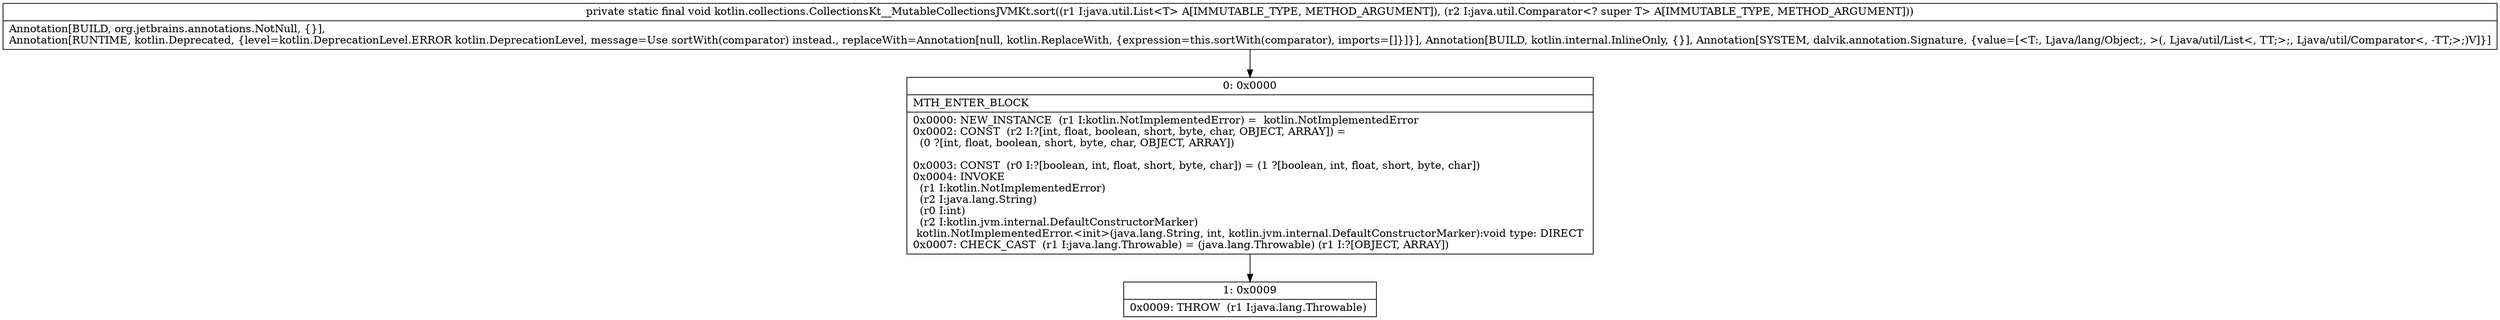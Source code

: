 digraph "CFG forkotlin.collections.CollectionsKt__MutableCollectionsJVMKt.sort(Ljava\/util\/List;Ljava\/util\/Comparator;)V" {
Node_0 [shape=record,label="{0\:\ 0x0000|MTH_ENTER_BLOCK\l|0x0000: NEW_INSTANCE  (r1 I:kotlin.NotImplementedError) =  kotlin.NotImplementedError \l0x0002: CONST  (r2 I:?[int, float, boolean, short, byte, char, OBJECT, ARRAY]) = \l  (0 ?[int, float, boolean, short, byte, char, OBJECT, ARRAY])\l \l0x0003: CONST  (r0 I:?[boolean, int, float, short, byte, char]) = (1 ?[boolean, int, float, short, byte, char]) \l0x0004: INVOKE  \l  (r1 I:kotlin.NotImplementedError)\l  (r2 I:java.lang.String)\l  (r0 I:int)\l  (r2 I:kotlin.jvm.internal.DefaultConstructorMarker)\l kotlin.NotImplementedError.\<init\>(java.lang.String, int, kotlin.jvm.internal.DefaultConstructorMarker):void type: DIRECT \l0x0007: CHECK_CAST  (r1 I:java.lang.Throwable) = (java.lang.Throwable) (r1 I:?[OBJECT, ARRAY]) \l}"];
Node_1 [shape=record,label="{1\:\ 0x0009|0x0009: THROW  (r1 I:java.lang.Throwable) \l}"];
MethodNode[shape=record,label="{private static final void kotlin.collections.CollectionsKt__MutableCollectionsJVMKt.sort((r1 I:java.util.List\<T\> A[IMMUTABLE_TYPE, METHOD_ARGUMENT]), (r2 I:java.util.Comparator\<? super T\> A[IMMUTABLE_TYPE, METHOD_ARGUMENT]))  | Annotation[BUILD, org.jetbrains.annotations.NotNull, \{\}], \lAnnotation[RUNTIME, kotlin.Deprecated, \{level=kotlin.DeprecationLevel.ERROR kotlin.DeprecationLevel, message=Use sortWith(comparator) instead., replaceWith=Annotation[null, kotlin.ReplaceWith, \{expression=this.sortWith(comparator), imports=[]\}]\}], Annotation[BUILD, kotlin.internal.InlineOnly, \{\}], Annotation[SYSTEM, dalvik.annotation.Signature, \{value=[\<T:, Ljava\/lang\/Object;, \>(, Ljava\/util\/List\<, TT;\>;, Ljava\/util\/Comparator\<, \-TT;\>;)V]\}]\l}"];
MethodNode -> Node_0;
Node_0 -> Node_1;
}

